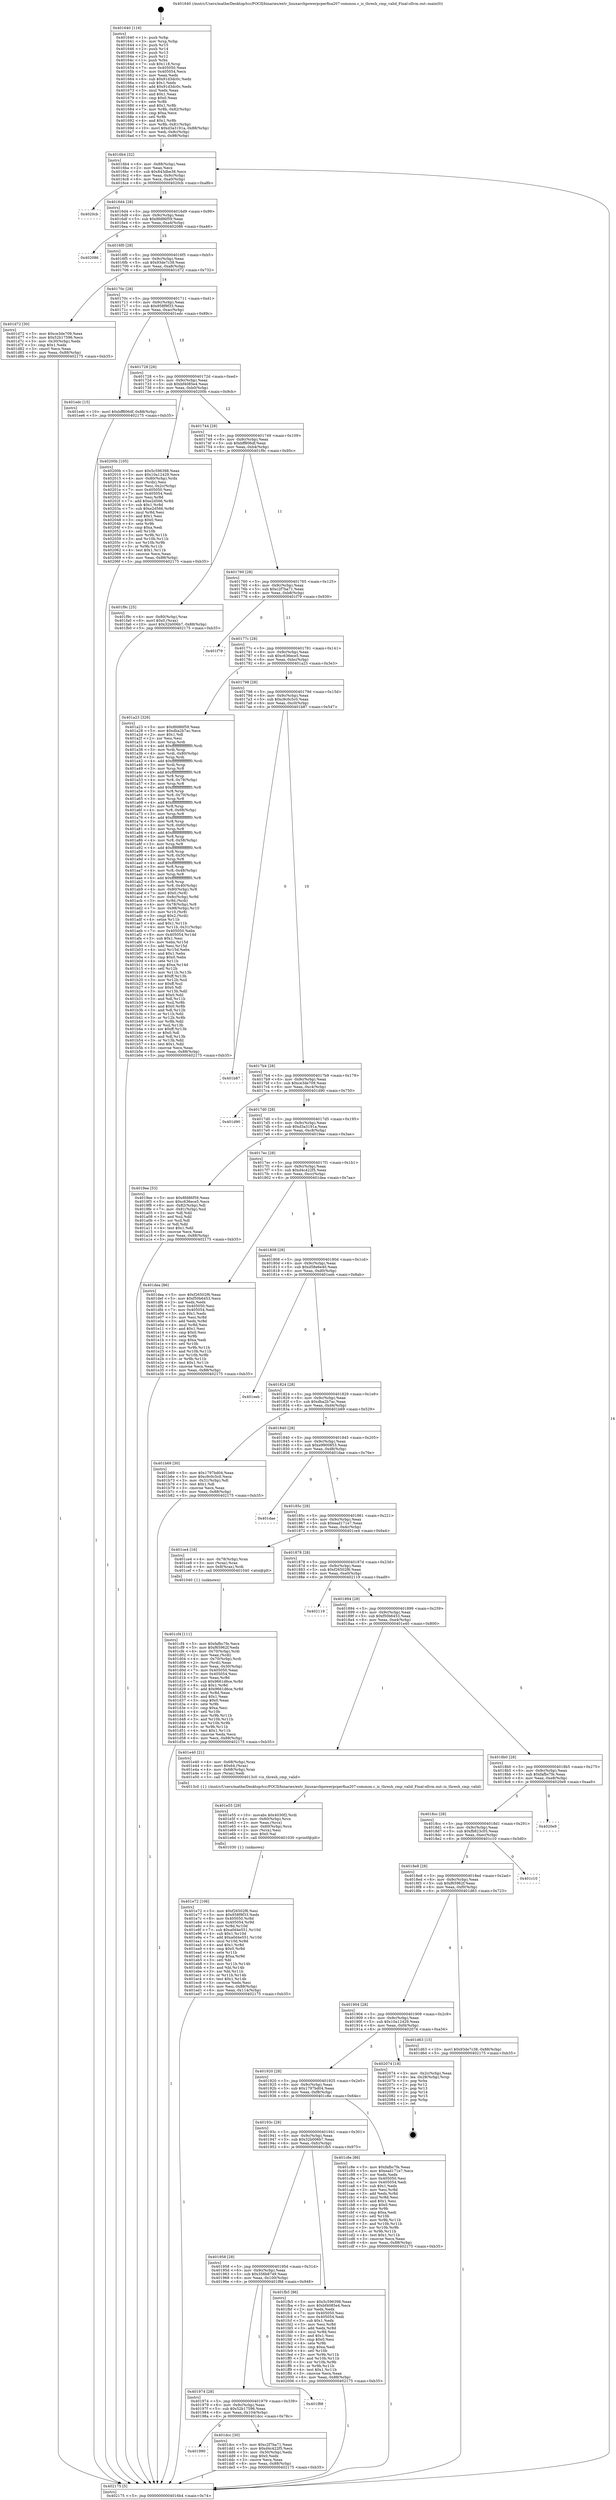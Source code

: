 digraph "0x401640" {
  label = "0x401640 (/mnt/c/Users/mathe/Desktop/tcc/POCII/binaries/extr_linuxarchpowerpcperfisa207-common.c_is_thresh_cmp_valid_Final-ollvm.out::main(0))"
  labelloc = "t"
  node[shape=record]

  Entry [label="",width=0.3,height=0.3,shape=circle,fillcolor=black,style=filled]
  "0x4016b4" [label="{
     0x4016b4 [32]\l
     | [instrs]\l
     &nbsp;&nbsp;0x4016b4 \<+6\>: mov -0x88(%rbp),%eax\l
     &nbsp;&nbsp;0x4016ba \<+2\>: mov %eax,%ecx\l
     &nbsp;&nbsp;0x4016bc \<+6\>: sub $0x843dbe38,%ecx\l
     &nbsp;&nbsp;0x4016c2 \<+6\>: mov %eax,-0x9c(%rbp)\l
     &nbsp;&nbsp;0x4016c8 \<+6\>: mov %ecx,-0xa0(%rbp)\l
     &nbsp;&nbsp;0x4016ce \<+6\>: je 00000000004020cb \<main+0xa8b\>\l
  }"]
  "0x4020cb" [label="{
     0x4020cb\l
  }", style=dashed]
  "0x4016d4" [label="{
     0x4016d4 [28]\l
     | [instrs]\l
     &nbsp;&nbsp;0x4016d4 \<+5\>: jmp 00000000004016d9 \<main+0x99\>\l
     &nbsp;&nbsp;0x4016d9 \<+6\>: mov -0x9c(%rbp),%eax\l
     &nbsp;&nbsp;0x4016df \<+5\>: sub $0x8fd86f59,%eax\l
     &nbsp;&nbsp;0x4016e4 \<+6\>: mov %eax,-0xa4(%rbp)\l
     &nbsp;&nbsp;0x4016ea \<+6\>: je 0000000000402086 \<main+0xa46\>\l
  }"]
  Exit [label="",width=0.3,height=0.3,shape=circle,fillcolor=black,style=filled,peripheries=2]
  "0x402086" [label="{
     0x402086\l
  }", style=dashed]
  "0x4016f0" [label="{
     0x4016f0 [28]\l
     | [instrs]\l
     &nbsp;&nbsp;0x4016f0 \<+5\>: jmp 00000000004016f5 \<main+0xb5\>\l
     &nbsp;&nbsp;0x4016f5 \<+6\>: mov -0x9c(%rbp),%eax\l
     &nbsp;&nbsp;0x4016fb \<+5\>: sub $0x93de7c38,%eax\l
     &nbsp;&nbsp;0x401700 \<+6\>: mov %eax,-0xa8(%rbp)\l
     &nbsp;&nbsp;0x401706 \<+6\>: je 0000000000401d72 \<main+0x732\>\l
  }"]
  "0x401e72" [label="{
     0x401e72 [106]\l
     | [instrs]\l
     &nbsp;&nbsp;0x401e72 \<+5\>: mov $0xf26502f6,%esi\l
     &nbsp;&nbsp;0x401e77 \<+5\>: mov $0x958f9f33,%edx\l
     &nbsp;&nbsp;0x401e7c \<+8\>: mov 0x405050,%r8d\l
     &nbsp;&nbsp;0x401e84 \<+8\>: mov 0x405054,%r9d\l
     &nbsp;&nbsp;0x401e8c \<+3\>: mov %r8d,%r10d\l
     &nbsp;&nbsp;0x401e8f \<+7\>: sub $0xa0d4e551,%r10d\l
     &nbsp;&nbsp;0x401e96 \<+4\>: sub $0x1,%r10d\l
     &nbsp;&nbsp;0x401e9a \<+7\>: add $0xa0d4e551,%r10d\l
     &nbsp;&nbsp;0x401ea1 \<+4\>: imul %r10d,%r8d\l
     &nbsp;&nbsp;0x401ea5 \<+4\>: and $0x1,%r8d\l
     &nbsp;&nbsp;0x401ea9 \<+4\>: cmp $0x0,%r8d\l
     &nbsp;&nbsp;0x401ead \<+4\>: sete %r11b\l
     &nbsp;&nbsp;0x401eb1 \<+4\>: cmp $0xa,%r9d\l
     &nbsp;&nbsp;0x401eb5 \<+3\>: setl %bl\l
     &nbsp;&nbsp;0x401eb8 \<+3\>: mov %r11b,%r14b\l
     &nbsp;&nbsp;0x401ebb \<+3\>: and %bl,%r14b\l
     &nbsp;&nbsp;0x401ebe \<+3\>: xor %bl,%r11b\l
     &nbsp;&nbsp;0x401ec1 \<+3\>: or %r11b,%r14b\l
     &nbsp;&nbsp;0x401ec4 \<+4\>: test $0x1,%r14b\l
     &nbsp;&nbsp;0x401ec8 \<+3\>: cmovne %edx,%esi\l
     &nbsp;&nbsp;0x401ecb \<+6\>: mov %esi,-0x88(%rbp)\l
     &nbsp;&nbsp;0x401ed1 \<+6\>: mov %eax,-0x114(%rbp)\l
     &nbsp;&nbsp;0x401ed7 \<+5\>: jmp 0000000000402175 \<main+0xb35\>\l
  }"]
  "0x401d72" [label="{
     0x401d72 [30]\l
     | [instrs]\l
     &nbsp;&nbsp;0x401d72 \<+5\>: mov $0xce3de709,%eax\l
     &nbsp;&nbsp;0x401d77 \<+5\>: mov $0x52b17596,%ecx\l
     &nbsp;&nbsp;0x401d7c \<+3\>: mov -0x30(%rbp),%edx\l
     &nbsp;&nbsp;0x401d7f \<+3\>: cmp $0x1,%edx\l
     &nbsp;&nbsp;0x401d82 \<+3\>: cmovl %ecx,%eax\l
     &nbsp;&nbsp;0x401d85 \<+6\>: mov %eax,-0x88(%rbp)\l
     &nbsp;&nbsp;0x401d8b \<+5\>: jmp 0000000000402175 \<main+0xb35\>\l
  }"]
  "0x40170c" [label="{
     0x40170c [28]\l
     | [instrs]\l
     &nbsp;&nbsp;0x40170c \<+5\>: jmp 0000000000401711 \<main+0xd1\>\l
     &nbsp;&nbsp;0x401711 \<+6\>: mov -0x9c(%rbp),%eax\l
     &nbsp;&nbsp;0x401717 \<+5\>: sub $0x958f9f33,%eax\l
     &nbsp;&nbsp;0x40171c \<+6\>: mov %eax,-0xac(%rbp)\l
     &nbsp;&nbsp;0x401722 \<+6\>: je 0000000000401edc \<main+0x89c\>\l
  }"]
  "0x401e55" [label="{
     0x401e55 [29]\l
     | [instrs]\l
     &nbsp;&nbsp;0x401e55 \<+10\>: movabs $0x4030f2,%rdi\l
     &nbsp;&nbsp;0x401e5f \<+4\>: mov -0x60(%rbp),%rcx\l
     &nbsp;&nbsp;0x401e63 \<+2\>: mov %eax,(%rcx)\l
     &nbsp;&nbsp;0x401e65 \<+4\>: mov -0x60(%rbp),%rcx\l
     &nbsp;&nbsp;0x401e69 \<+2\>: mov (%rcx),%esi\l
     &nbsp;&nbsp;0x401e6b \<+2\>: mov $0x0,%al\l
     &nbsp;&nbsp;0x401e6d \<+5\>: call 0000000000401030 \<printf@plt\>\l
     | [calls]\l
     &nbsp;&nbsp;0x401030 \{1\} (unknown)\l
  }"]
  "0x401edc" [label="{
     0x401edc [15]\l
     | [instrs]\l
     &nbsp;&nbsp;0x401edc \<+10\>: movl $0xbff806df,-0x88(%rbp)\l
     &nbsp;&nbsp;0x401ee6 \<+5\>: jmp 0000000000402175 \<main+0xb35\>\l
  }"]
  "0x401728" [label="{
     0x401728 [28]\l
     | [instrs]\l
     &nbsp;&nbsp;0x401728 \<+5\>: jmp 000000000040172d \<main+0xed\>\l
     &nbsp;&nbsp;0x40172d \<+6\>: mov -0x9c(%rbp),%eax\l
     &nbsp;&nbsp;0x401733 \<+5\>: sub $0xbf4085e4,%eax\l
     &nbsp;&nbsp;0x401738 \<+6\>: mov %eax,-0xb0(%rbp)\l
     &nbsp;&nbsp;0x40173e \<+6\>: je 000000000040200b \<main+0x9cb\>\l
  }"]
  "0x401990" [label="{
     0x401990\l
  }", style=dashed]
  "0x40200b" [label="{
     0x40200b [105]\l
     | [instrs]\l
     &nbsp;&nbsp;0x40200b \<+5\>: mov $0x5c596398,%eax\l
     &nbsp;&nbsp;0x402010 \<+5\>: mov $0x10a12429,%ecx\l
     &nbsp;&nbsp;0x402015 \<+4\>: mov -0x80(%rbp),%rdx\l
     &nbsp;&nbsp;0x402019 \<+2\>: mov (%rdx),%esi\l
     &nbsp;&nbsp;0x40201b \<+3\>: mov %esi,-0x2c(%rbp)\l
     &nbsp;&nbsp;0x40201e \<+7\>: mov 0x405050,%esi\l
     &nbsp;&nbsp;0x402025 \<+7\>: mov 0x405054,%edi\l
     &nbsp;&nbsp;0x40202c \<+3\>: mov %esi,%r8d\l
     &nbsp;&nbsp;0x40202f \<+7\>: add $0xe2d566,%r8d\l
     &nbsp;&nbsp;0x402036 \<+4\>: sub $0x1,%r8d\l
     &nbsp;&nbsp;0x40203a \<+7\>: sub $0xe2d566,%r8d\l
     &nbsp;&nbsp;0x402041 \<+4\>: imul %r8d,%esi\l
     &nbsp;&nbsp;0x402045 \<+3\>: and $0x1,%esi\l
     &nbsp;&nbsp;0x402048 \<+3\>: cmp $0x0,%esi\l
     &nbsp;&nbsp;0x40204b \<+4\>: sete %r9b\l
     &nbsp;&nbsp;0x40204f \<+3\>: cmp $0xa,%edi\l
     &nbsp;&nbsp;0x402052 \<+4\>: setl %r10b\l
     &nbsp;&nbsp;0x402056 \<+3\>: mov %r9b,%r11b\l
     &nbsp;&nbsp;0x402059 \<+3\>: and %r10b,%r11b\l
     &nbsp;&nbsp;0x40205c \<+3\>: xor %r10b,%r9b\l
     &nbsp;&nbsp;0x40205f \<+3\>: or %r9b,%r11b\l
     &nbsp;&nbsp;0x402062 \<+4\>: test $0x1,%r11b\l
     &nbsp;&nbsp;0x402066 \<+3\>: cmovne %ecx,%eax\l
     &nbsp;&nbsp;0x402069 \<+6\>: mov %eax,-0x88(%rbp)\l
     &nbsp;&nbsp;0x40206f \<+5\>: jmp 0000000000402175 \<main+0xb35\>\l
  }"]
  "0x401744" [label="{
     0x401744 [28]\l
     | [instrs]\l
     &nbsp;&nbsp;0x401744 \<+5\>: jmp 0000000000401749 \<main+0x109\>\l
     &nbsp;&nbsp;0x401749 \<+6\>: mov -0x9c(%rbp),%eax\l
     &nbsp;&nbsp;0x40174f \<+5\>: sub $0xbff806df,%eax\l
     &nbsp;&nbsp;0x401754 \<+6\>: mov %eax,-0xb4(%rbp)\l
     &nbsp;&nbsp;0x40175a \<+6\>: je 0000000000401f9c \<main+0x95c\>\l
  }"]
  "0x401dcc" [label="{
     0x401dcc [30]\l
     | [instrs]\l
     &nbsp;&nbsp;0x401dcc \<+5\>: mov $0xc2f7ba71,%eax\l
     &nbsp;&nbsp;0x401dd1 \<+5\>: mov $0xd4c422f5,%ecx\l
     &nbsp;&nbsp;0x401dd6 \<+3\>: mov -0x30(%rbp),%edx\l
     &nbsp;&nbsp;0x401dd9 \<+3\>: cmp $0x0,%edx\l
     &nbsp;&nbsp;0x401ddc \<+3\>: cmove %ecx,%eax\l
     &nbsp;&nbsp;0x401ddf \<+6\>: mov %eax,-0x88(%rbp)\l
     &nbsp;&nbsp;0x401de5 \<+5\>: jmp 0000000000402175 \<main+0xb35\>\l
  }"]
  "0x401f9c" [label="{
     0x401f9c [25]\l
     | [instrs]\l
     &nbsp;&nbsp;0x401f9c \<+4\>: mov -0x80(%rbp),%rax\l
     &nbsp;&nbsp;0x401fa0 \<+6\>: movl $0x0,(%rax)\l
     &nbsp;&nbsp;0x401fa6 \<+10\>: movl $0x32b006b7,-0x88(%rbp)\l
     &nbsp;&nbsp;0x401fb0 \<+5\>: jmp 0000000000402175 \<main+0xb35\>\l
  }"]
  "0x401760" [label="{
     0x401760 [28]\l
     | [instrs]\l
     &nbsp;&nbsp;0x401760 \<+5\>: jmp 0000000000401765 \<main+0x125\>\l
     &nbsp;&nbsp;0x401765 \<+6\>: mov -0x9c(%rbp),%eax\l
     &nbsp;&nbsp;0x40176b \<+5\>: sub $0xc2f7ba71,%eax\l
     &nbsp;&nbsp;0x401770 \<+6\>: mov %eax,-0xb8(%rbp)\l
     &nbsp;&nbsp;0x401776 \<+6\>: je 0000000000401f79 \<main+0x939\>\l
  }"]
  "0x401974" [label="{
     0x401974 [28]\l
     | [instrs]\l
     &nbsp;&nbsp;0x401974 \<+5\>: jmp 0000000000401979 \<main+0x339\>\l
     &nbsp;&nbsp;0x401979 \<+6\>: mov -0x9c(%rbp),%eax\l
     &nbsp;&nbsp;0x40197f \<+5\>: sub $0x52b17596,%eax\l
     &nbsp;&nbsp;0x401984 \<+6\>: mov %eax,-0x104(%rbp)\l
     &nbsp;&nbsp;0x40198a \<+6\>: je 0000000000401dcc \<main+0x78c\>\l
  }"]
  "0x401f79" [label="{
     0x401f79\l
  }", style=dashed]
  "0x40177c" [label="{
     0x40177c [28]\l
     | [instrs]\l
     &nbsp;&nbsp;0x40177c \<+5\>: jmp 0000000000401781 \<main+0x141\>\l
     &nbsp;&nbsp;0x401781 \<+6\>: mov -0x9c(%rbp),%eax\l
     &nbsp;&nbsp;0x401787 \<+5\>: sub $0xc636ece5,%eax\l
     &nbsp;&nbsp;0x40178c \<+6\>: mov %eax,-0xbc(%rbp)\l
     &nbsp;&nbsp;0x401792 \<+6\>: je 0000000000401a23 \<main+0x3e3\>\l
  }"]
  "0x401f88" [label="{
     0x401f88\l
  }", style=dashed]
  "0x401a23" [label="{
     0x401a23 [326]\l
     | [instrs]\l
     &nbsp;&nbsp;0x401a23 \<+5\>: mov $0x8fd86f59,%eax\l
     &nbsp;&nbsp;0x401a28 \<+5\>: mov $0xdba2b7ac,%ecx\l
     &nbsp;&nbsp;0x401a2d \<+2\>: mov $0x1,%dl\l
     &nbsp;&nbsp;0x401a2f \<+2\>: xor %esi,%esi\l
     &nbsp;&nbsp;0x401a31 \<+3\>: mov %rsp,%rdi\l
     &nbsp;&nbsp;0x401a34 \<+4\>: add $0xfffffffffffffff0,%rdi\l
     &nbsp;&nbsp;0x401a38 \<+3\>: mov %rdi,%rsp\l
     &nbsp;&nbsp;0x401a3b \<+4\>: mov %rdi,-0x80(%rbp)\l
     &nbsp;&nbsp;0x401a3f \<+3\>: mov %rsp,%rdi\l
     &nbsp;&nbsp;0x401a42 \<+4\>: add $0xfffffffffffffff0,%rdi\l
     &nbsp;&nbsp;0x401a46 \<+3\>: mov %rdi,%rsp\l
     &nbsp;&nbsp;0x401a49 \<+3\>: mov %rsp,%r8\l
     &nbsp;&nbsp;0x401a4c \<+4\>: add $0xfffffffffffffff0,%r8\l
     &nbsp;&nbsp;0x401a50 \<+3\>: mov %r8,%rsp\l
     &nbsp;&nbsp;0x401a53 \<+4\>: mov %r8,-0x78(%rbp)\l
     &nbsp;&nbsp;0x401a57 \<+3\>: mov %rsp,%r8\l
     &nbsp;&nbsp;0x401a5a \<+4\>: add $0xfffffffffffffff0,%r8\l
     &nbsp;&nbsp;0x401a5e \<+3\>: mov %r8,%rsp\l
     &nbsp;&nbsp;0x401a61 \<+4\>: mov %r8,-0x70(%rbp)\l
     &nbsp;&nbsp;0x401a65 \<+3\>: mov %rsp,%r8\l
     &nbsp;&nbsp;0x401a68 \<+4\>: add $0xfffffffffffffff0,%r8\l
     &nbsp;&nbsp;0x401a6c \<+3\>: mov %r8,%rsp\l
     &nbsp;&nbsp;0x401a6f \<+4\>: mov %r8,-0x68(%rbp)\l
     &nbsp;&nbsp;0x401a73 \<+3\>: mov %rsp,%r8\l
     &nbsp;&nbsp;0x401a76 \<+4\>: add $0xfffffffffffffff0,%r8\l
     &nbsp;&nbsp;0x401a7a \<+3\>: mov %r8,%rsp\l
     &nbsp;&nbsp;0x401a7d \<+4\>: mov %r8,-0x60(%rbp)\l
     &nbsp;&nbsp;0x401a81 \<+3\>: mov %rsp,%r8\l
     &nbsp;&nbsp;0x401a84 \<+4\>: add $0xfffffffffffffff0,%r8\l
     &nbsp;&nbsp;0x401a88 \<+3\>: mov %r8,%rsp\l
     &nbsp;&nbsp;0x401a8b \<+4\>: mov %r8,-0x58(%rbp)\l
     &nbsp;&nbsp;0x401a8f \<+3\>: mov %rsp,%r8\l
     &nbsp;&nbsp;0x401a92 \<+4\>: add $0xfffffffffffffff0,%r8\l
     &nbsp;&nbsp;0x401a96 \<+3\>: mov %r8,%rsp\l
     &nbsp;&nbsp;0x401a99 \<+4\>: mov %r8,-0x50(%rbp)\l
     &nbsp;&nbsp;0x401a9d \<+3\>: mov %rsp,%r8\l
     &nbsp;&nbsp;0x401aa0 \<+4\>: add $0xfffffffffffffff0,%r8\l
     &nbsp;&nbsp;0x401aa4 \<+3\>: mov %r8,%rsp\l
     &nbsp;&nbsp;0x401aa7 \<+4\>: mov %r8,-0x48(%rbp)\l
     &nbsp;&nbsp;0x401aab \<+3\>: mov %rsp,%r8\l
     &nbsp;&nbsp;0x401aae \<+4\>: add $0xfffffffffffffff0,%r8\l
     &nbsp;&nbsp;0x401ab2 \<+3\>: mov %r8,%rsp\l
     &nbsp;&nbsp;0x401ab5 \<+4\>: mov %r8,-0x40(%rbp)\l
     &nbsp;&nbsp;0x401ab9 \<+4\>: mov -0x80(%rbp),%r8\l
     &nbsp;&nbsp;0x401abd \<+7\>: movl $0x0,(%r8)\l
     &nbsp;&nbsp;0x401ac4 \<+7\>: mov -0x8c(%rbp),%r9d\l
     &nbsp;&nbsp;0x401acb \<+3\>: mov %r9d,(%rdi)\l
     &nbsp;&nbsp;0x401ace \<+4\>: mov -0x78(%rbp),%r8\l
     &nbsp;&nbsp;0x401ad2 \<+7\>: mov -0x98(%rbp),%r10\l
     &nbsp;&nbsp;0x401ad9 \<+3\>: mov %r10,(%r8)\l
     &nbsp;&nbsp;0x401adc \<+3\>: cmpl $0x2,(%rdi)\l
     &nbsp;&nbsp;0x401adf \<+4\>: setne %r11b\l
     &nbsp;&nbsp;0x401ae3 \<+4\>: and $0x1,%r11b\l
     &nbsp;&nbsp;0x401ae7 \<+4\>: mov %r11b,-0x31(%rbp)\l
     &nbsp;&nbsp;0x401aeb \<+7\>: mov 0x405050,%ebx\l
     &nbsp;&nbsp;0x401af2 \<+8\>: mov 0x405054,%r14d\l
     &nbsp;&nbsp;0x401afa \<+3\>: sub $0x1,%esi\l
     &nbsp;&nbsp;0x401afd \<+3\>: mov %ebx,%r15d\l
     &nbsp;&nbsp;0x401b00 \<+3\>: add %esi,%r15d\l
     &nbsp;&nbsp;0x401b03 \<+4\>: imul %r15d,%ebx\l
     &nbsp;&nbsp;0x401b07 \<+3\>: and $0x1,%ebx\l
     &nbsp;&nbsp;0x401b0a \<+3\>: cmp $0x0,%ebx\l
     &nbsp;&nbsp;0x401b0d \<+4\>: sete %r11b\l
     &nbsp;&nbsp;0x401b11 \<+4\>: cmp $0xa,%r14d\l
     &nbsp;&nbsp;0x401b15 \<+4\>: setl %r12b\l
     &nbsp;&nbsp;0x401b19 \<+3\>: mov %r11b,%r13b\l
     &nbsp;&nbsp;0x401b1c \<+4\>: xor $0xff,%r13b\l
     &nbsp;&nbsp;0x401b20 \<+3\>: mov %r12b,%sil\l
     &nbsp;&nbsp;0x401b23 \<+4\>: xor $0xff,%sil\l
     &nbsp;&nbsp;0x401b27 \<+3\>: xor $0x0,%dl\l
     &nbsp;&nbsp;0x401b2a \<+3\>: mov %r13b,%dil\l
     &nbsp;&nbsp;0x401b2d \<+4\>: and $0x0,%dil\l
     &nbsp;&nbsp;0x401b31 \<+3\>: and %dl,%r11b\l
     &nbsp;&nbsp;0x401b34 \<+3\>: mov %sil,%r8b\l
     &nbsp;&nbsp;0x401b37 \<+4\>: and $0x0,%r8b\l
     &nbsp;&nbsp;0x401b3b \<+3\>: and %dl,%r12b\l
     &nbsp;&nbsp;0x401b3e \<+3\>: or %r11b,%dil\l
     &nbsp;&nbsp;0x401b41 \<+3\>: or %r12b,%r8b\l
     &nbsp;&nbsp;0x401b44 \<+3\>: xor %r8b,%dil\l
     &nbsp;&nbsp;0x401b47 \<+3\>: or %sil,%r13b\l
     &nbsp;&nbsp;0x401b4a \<+4\>: xor $0xff,%r13b\l
     &nbsp;&nbsp;0x401b4e \<+3\>: or $0x0,%dl\l
     &nbsp;&nbsp;0x401b51 \<+3\>: and %dl,%r13b\l
     &nbsp;&nbsp;0x401b54 \<+3\>: or %r13b,%dil\l
     &nbsp;&nbsp;0x401b57 \<+4\>: test $0x1,%dil\l
     &nbsp;&nbsp;0x401b5b \<+3\>: cmovne %ecx,%eax\l
     &nbsp;&nbsp;0x401b5e \<+6\>: mov %eax,-0x88(%rbp)\l
     &nbsp;&nbsp;0x401b64 \<+5\>: jmp 0000000000402175 \<main+0xb35\>\l
  }"]
  "0x401798" [label="{
     0x401798 [28]\l
     | [instrs]\l
     &nbsp;&nbsp;0x401798 \<+5\>: jmp 000000000040179d \<main+0x15d\>\l
     &nbsp;&nbsp;0x40179d \<+6\>: mov -0x9c(%rbp),%eax\l
     &nbsp;&nbsp;0x4017a3 \<+5\>: sub $0xc9c0c5c0,%eax\l
     &nbsp;&nbsp;0x4017a8 \<+6\>: mov %eax,-0xc0(%rbp)\l
     &nbsp;&nbsp;0x4017ae \<+6\>: je 0000000000401b87 \<main+0x547\>\l
  }"]
  "0x401958" [label="{
     0x401958 [28]\l
     | [instrs]\l
     &nbsp;&nbsp;0x401958 \<+5\>: jmp 000000000040195d \<main+0x31d\>\l
     &nbsp;&nbsp;0x40195d \<+6\>: mov -0x9c(%rbp),%eax\l
     &nbsp;&nbsp;0x401963 \<+5\>: sub $0x356b8749,%eax\l
     &nbsp;&nbsp;0x401968 \<+6\>: mov %eax,-0x100(%rbp)\l
     &nbsp;&nbsp;0x40196e \<+6\>: je 0000000000401f88 \<main+0x948\>\l
  }"]
  "0x401b87" [label="{
     0x401b87\l
  }", style=dashed]
  "0x4017b4" [label="{
     0x4017b4 [28]\l
     | [instrs]\l
     &nbsp;&nbsp;0x4017b4 \<+5\>: jmp 00000000004017b9 \<main+0x179\>\l
     &nbsp;&nbsp;0x4017b9 \<+6\>: mov -0x9c(%rbp),%eax\l
     &nbsp;&nbsp;0x4017bf \<+5\>: sub $0xce3de709,%eax\l
     &nbsp;&nbsp;0x4017c4 \<+6\>: mov %eax,-0xc4(%rbp)\l
     &nbsp;&nbsp;0x4017ca \<+6\>: je 0000000000401d90 \<main+0x750\>\l
  }"]
  "0x401fb5" [label="{
     0x401fb5 [86]\l
     | [instrs]\l
     &nbsp;&nbsp;0x401fb5 \<+5\>: mov $0x5c596398,%eax\l
     &nbsp;&nbsp;0x401fba \<+5\>: mov $0xbf4085e4,%ecx\l
     &nbsp;&nbsp;0x401fbf \<+2\>: xor %edx,%edx\l
     &nbsp;&nbsp;0x401fc1 \<+7\>: mov 0x405050,%esi\l
     &nbsp;&nbsp;0x401fc8 \<+7\>: mov 0x405054,%edi\l
     &nbsp;&nbsp;0x401fcf \<+3\>: sub $0x1,%edx\l
     &nbsp;&nbsp;0x401fd2 \<+3\>: mov %esi,%r8d\l
     &nbsp;&nbsp;0x401fd5 \<+3\>: add %edx,%r8d\l
     &nbsp;&nbsp;0x401fd8 \<+4\>: imul %r8d,%esi\l
     &nbsp;&nbsp;0x401fdc \<+3\>: and $0x1,%esi\l
     &nbsp;&nbsp;0x401fdf \<+3\>: cmp $0x0,%esi\l
     &nbsp;&nbsp;0x401fe2 \<+4\>: sete %r9b\l
     &nbsp;&nbsp;0x401fe6 \<+3\>: cmp $0xa,%edi\l
     &nbsp;&nbsp;0x401fe9 \<+4\>: setl %r10b\l
     &nbsp;&nbsp;0x401fed \<+3\>: mov %r9b,%r11b\l
     &nbsp;&nbsp;0x401ff0 \<+3\>: and %r10b,%r11b\l
     &nbsp;&nbsp;0x401ff3 \<+3\>: xor %r10b,%r9b\l
     &nbsp;&nbsp;0x401ff6 \<+3\>: or %r9b,%r11b\l
     &nbsp;&nbsp;0x401ff9 \<+4\>: test $0x1,%r11b\l
     &nbsp;&nbsp;0x401ffd \<+3\>: cmovne %ecx,%eax\l
     &nbsp;&nbsp;0x402000 \<+6\>: mov %eax,-0x88(%rbp)\l
     &nbsp;&nbsp;0x402006 \<+5\>: jmp 0000000000402175 \<main+0xb35\>\l
  }"]
  "0x401d90" [label="{
     0x401d90\l
  }", style=dashed]
  "0x4017d0" [label="{
     0x4017d0 [28]\l
     | [instrs]\l
     &nbsp;&nbsp;0x4017d0 \<+5\>: jmp 00000000004017d5 \<main+0x195\>\l
     &nbsp;&nbsp;0x4017d5 \<+6\>: mov -0x9c(%rbp),%eax\l
     &nbsp;&nbsp;0x4017db \<+5\>: sub $0xd3a3191a,%eax\l
     &nbsp;&nbsp;0x4017e0 \<+6\>: mov %eax,-0xc8(%rbp)\l
     &nbsp;&nbsp;0x4017e6 \<+6\>: je 00000000004019ee \<main+0x3ae\>\l
  }"]
  "0x401cf4" [label="{
     0x401cf4 [111]\l
     | [instrs]\l
     &nbsp;&nbsp;0x401cf4 \<+5\>: mov $0xfafbc7fe,%ecx\l
     &nbsp;&nbsp;0x401cf9 \<+5\>: mov $0xf65962f,%edx\l
     &nbsp;&nbsp;0x401cfe \<+4\>: mov -0x70(%rbp),%rdi\l
     &nbsp;&nbsp;0x401d02 \<+2\>: mov %eax,(%rdi)\l
     &nbsp;&nbsp;0x401d04 \<+4\>: mov -0x70(%rbp),%rdi\l
     &nbsp;&nbsp;0x401d08 \<+2\>: mov (%rdi),%eax\l
     &nbsp;&nbsp;0x401d0a \<+3\>: mov %eax,-0x30(%rbp)\l
     &nbsp;&nbsp;0x401d0d \<+7\>: mov 0x405050,%eax\l
     &nbsp;&nbsp;0x401d14 \<+7\>: mov 0x405054,%esi\l
     &nbsp;&nbsp;0x401d1b \<+3\>: mov %eax,%r8d\l
     &nbsp;&nbsp;0x401d1e \<+7\>: sub $0x9661d6ce,%r8d\l
     &nbsp;&nbsp;0x401d25 \<+4\>: sub $0x1,%r8d\l
     &nbsp;&nbsp;0x401d29 \<+7\>: add $0x9661d6ce,%r8d\l
     &nbsp;&nbsp;0x401d30 \<+4\>: imul %r8d,%eax\l
     &nbsp;&nbsp;0x401d34 \<+3\>: and $0x1,%eax\l
     &nbsp;&nbsp;0x401d37 \<+3\>: cmp $0x0,%eax\l
     &nbsp;&nbsp;0x401d3a \<+4\>: sete %r9b\l
     &nbsp;&nbsp;0x401d3e \<+3\>: cmp $0xa,%esi\l
     &nbsp;&nbsp;0x401d41 \<+4\>: setl %r10b\l
     &nbsp;&nbsp;0x401d45 \<+3\>: mov %r9b,%r11b\l
     &nbsp;&nbsp;0x401d48 \<+3\>: and %r10b,%r11b\l
     &nbsp;&nbsp;0x401d4b \<+3\>: xor %r10b,%r9b\l
     &nbsp;&nbsp;0x401d4e \<+3\>: or %r9b,%r11b\l
     &nbsp;&nbsp;0x401d51 \<+4\>: test $0x1,%r11b\l
     &nbsp;&nbsp;0x401d55 \<+3\>: cmovne %edx,%ecx\l
     &nbsp;&nbsp;0x401d58 \<+6\>: mov %ecx,-0x88(%rbp)\l
     &nbsp;&nbsp;0x401d5e \<+5\>: jmp 0000000000402175 \<main+0xb35\>\l
  }"]
  "0x4019ee" [label="{
     0x4019ee [53]\l
     | [instrs]\l
     &nbsp;&nbsp;0x4019ee \<+5\>: mov $0x8fd86f59,%eax\l
     &nbsp;&nbsp;0x4019f3 \<+5\>: mov $0xc636ece5,%ecx\l
     &nbsp;&nbsp;0x4019f8 \<+6\>: mov -0x82(%rbp),%dl\l
     &nbsp;&nbsp;0x4019fe \<+7\>: mov -0x81(%rbp),%sil\l
     &nbsp;&nbsp;0x401a05 \<+3\>: mov %dl,%dil\l
     &nbsp;&nbsp;0x401a08 \<+3\>: and %sil,%dil\l
     &nbsp;&nbsp;0x401a0b \<+3\>: xor %sil,%dl\l
     &nbsp;&nbsp;0x401a0e \<+3\>: or %dl,%dil\l
     &nbsp;&nbsp;0x401a11 \<+4\>: test $0x1,%dil\l
     &nbsp;&nbsp;0x401a15 \<+3\>: cmovne %ecx,%eax\l
     &nbsp;&nbsp;0x401a18 \<+6\>: mov %eax,-0x88(%rbp)\l
     &nbsp;&nbsp;0x401a1e \<+5\>: jmp 0000000000402175 \<main+0xb35\>\l
  }"]
  "0x4017ec" [label="{
     0x4017ec [28]\l
     | [instrs]\l
     &nbsp;&nbsp;0x4017ec \<+5\>: jmp 00000000004017f1 \<main+0x1b1\>\l
     &nbsp;&nbsp;0x4017f1 \<+6\>: mov -0x9c(%rbp),%eax\l
     &nbsp;&nbsp;0x4017f7 \<+5\>: sub $0xd4c422f5,%eax\l
     &nbsp;&nbsp;0x4017fc \<+6\>: mov %eax,-0xcc(%rbp)\l
     &nbsp;&nbsp;0x401802 \<+6\>: je 0000000000401dea \<main+0x7aa\>\l
  }"]
  "0x402175" [label="{
     0x402175 [5]\l
     | [instrs]\l
     &nbsp;&nbsp;0x402175 \<+5\>: jmp 00000000004016b4 \<main+0x74\>\l
  }"]
  "0x401640" [label="{
     0x401640 [116]\l
     | [instrs]\l
     &nbsp;&nbsp;0x401640 \<+1\>: push %rbp\l
     &nbsp;&nbsp;0x401641 \<+3\>: mov %rsp,%rbp\l
     &nbsp;&nbsp;0x401644 \<+2\>: push %r15\l
     &nbsp;&nbsp;0x401646 \<+2\>: push %r14\l
     &nbsp;&nbsp;0x401648 \<+2\>: push %r13\l
     &nbsp;&nbsp;0x40164a \<+2\>: push %r12\l
     &nbsp;&nbsp;0x40164c \<+1\>: push %rbx\l
     &nbsp;&nbsp;0x40164d \<+7\>: sub $0x118,%rsp\l
     &nbsp;&nbsp;0x401654 \<+7\>: mov 0x405050,%eax\l
     &nbsp;&nbsp;0x40165b \<+7\>: mov 0x405054,%ecx\l
     &nbsp;&nbsp;0x401662 \<+2\>: mov %eax,%edx\l
     &nbsp;&nbsp;0x401664 \<+6\>: sub $0x91d3dc0c,%edx\l
     &nbsp;&nbsp;0x40166a \<+3\>: sub $0x1,%edx\l
     &nbsp;&nbsp;0x40166d \<+6\>: add $0x91d3dc0c,%edx\l
     &nbsp;&nbsp;0x401673 \<+3\>: imul %edx,%eax\l
     &nbsp;&nbsp;0x401676 \<+3\>: and $0x1,%eax\l
     &nbsp;&nbsp;0x401679 \<+3\>: cmp $0x0,%eax\l
     &nbsp;&nbsp;0x40167c \<+4\>: sete %r8b\l
     &nbsp;&nbsp;0x401680 \<+4\>: and $0x1,%r8b\l
     &nbsp;&nbsp;0x401684 \<+7\>: mov %r8b,-0x82(%rbp)\l
     &nbsp;&nbsp;0x40168b \<+3\>: cmp $0xa,%ecx\l
     &nbsp;&nbsp;0x40168e \<+4\>: setl %r8b\l
     &nbsp;&nbsp;0x401692 \<+4\>: and $0x1,%r8b\l
     &nbsp;&nbsp;0x401696 \<+7\>: mov %r8b,-0x81(%rbp)\l
     &nbsp;&nbsp;0x40169d \<+10\>: movl $0xd3a3191a,-0x88(%rbp)\l
     &nbsp;&nbsp;0x4016a7 \<+6\>: mov %edi,-0x8c(%rbp)\l
     &nbsp;&nbsp;0x4016ad \<+7\>: mov %rsi,-0x98(%rbp)\l
  }"]
  "0x40193c" [label="{
     0x40193c [28]\l
     | [instrs]\l
     &nbsp;&nbsp;0x40193c \<+5\>: jmp 0000000000401941 \<main+0x301\>\l
     &nbsp;&nbsp;0x401941 \<+6\>: mov -0x9c(%rbp),%eax\l
     &nbsp;&nbsp;0x401947 \<+5\>: sub $0x32b006b7,%eax\l
     &nbsp;&nbsp;0x40194c \<+6\>: mov %eax,-0xfc(%rbp)\l
     &nbsp;&nbsp;0x401952 \<+6\>: je 0000000000401fb5 \<main+0x975\>\l
  }"]
  "0x401c8e" [label="{
     0x401c8e [86]\l
     | [instrs]\l
     &nbsp;&nbsp;0x401c8e \<+5\>: mov $0xfafbc7fe,%eax\l
     &nbsp;&nbsp;0x401c93 \<+5\>: mov $0xead171e7,%ecx\l
     &nbsp;&nbsp;0x401c98 \<+2\>: xor %edx,%edx\l
     &nbsp;&nbsp;0x401c9a \<+7\>: mov 0x405050,%esi\l
     &nbsp;&nbsp;0x401ca1 \<+7\>: mov 0x405054,%edi\l
     &nbsp;&nbsp;0x401ca8 \<+3\>: sub $0x1,%edx\l
     &nbsp;&nbsp;0x401cab \<+3\>: mov %esi,%r8d\l
     &nbsp;&nbsp;0x401cae \<+3\>: add %edx,%r8d\l
     &nbsp;&nbsp;0x401cb1 \<+4\>: imul %r8d,%esi\l
     &nbsp;&nbsp;0x401cb5 \<+3\>: and $0x1,%esi\l
     &nbsp;&nbsp;0x401cb8 \<+3\>: cmp $0x0,%esi\l
     &nbsp;&nbsp;0x401cbb \<+4\>: sete %r9b\l
     &nbsp;&nbsp;0x401cbf \<+3\>: cmp $0xa,%edi\l
     &nbsp;&nbsp;0x401cc2 \<+4\>: setl %r10b\l
     &nbsp;&nbsp;0x401cc6 \<+3\>: mov %r9b,%r11b\l
     &nbsp;&nbsp;0x401cc9 \<+3\>: and %r10b,%r11b\l
     &nbsp;&nbsp;0x401ccc \<+3\>: xor %r10b,%r9b\l
     &nbsp;&nbsp;0x401ccf \<+3\>: or %r9b,%r11b\l
     &nbsp;&nbsp;0x401cd2 \<+4\>: test $0x1,%r11b\l
     &nbsp;&nbsp;0x401cd6 \<+3\>: cmovne %ecx,%eax\l
     &nbsp;&nbsp;0x401cd9 \<+6\>: mov %eax,-0x88(%rbp)\l
     &nbsp;&nbsp;0x401cdf \<+5\>: jmp 0000000000402175 \<main+0xb35\>\l
  }"]
  "0x401dea" [label="{
     0x401dea [86]\l
     | [instrs]\l
     &nbsp;&nbsp;0x401dea \<+5\>: mov $0xf26502f6,%eax\l
     &nbsp;&nbsp;0x401def \<+5\>: mov $0xf50b6453,%ecx\l
     &nbsp;&nbsp;0x401df4 \<+2\>: xor %edx,%edx\l
     &nbsp;&nbsp;0x401df6 \<+7\>: mov 0x405050,%esi\l
     &nbsp;&nbsp;0x401dfd \<+7\>: mov 0x405054,%edi\l
     &nbsp;&nbsp;0x401e04 \<+3\>: sub $0x1,%edx\l
     &nbsp;&nbsp;0x401e07 \<+3\>: mov %esi,%r8d\l
     &nbsp;&nbsp;0x401e0a \<+3\>: add %edx,%r8d\l
     &nbsp;&nbsp;0x401e0d \<+4\>: imul %r8d,%esi\l
     &nbsp;&nbsp;0x401e11 \<+3\>: and $0x1,%esi\l
     &nbsp;&nbsp;0x401e14 \<+3\>: cmp $0x0,%esi\l
     &nbsp;&nbsp;0x401e17 \<+4\>: sete %r9b\l
     &nbsp;&nbsp;0x401e1b \<+3\>: cmp $0xa,%edi\l
     &nbsp;&nbsp;0x401e1e \<+4\>: setl %r10b\l
     &nbsp;&nbsp;0x401e22 \<+3\>: mov %r9b,%r11b\l
     &nbsp;&nbsp;0x401e25 \<+3\>: and %r10b,%r11b\l
     &nbsp;&nbsp;0x401e28 \<+3\>: xor %r10b,%r9b\l
     &nbsp;&nbsp;0x401e2b \<+3\>: or %r9b,%r11b\l
     &nbsp;&nbsp;0x401e2e \<+4\>: test $0x1,%r11b\l
     &nbsp;&nbsp;0x401e32 \<+3\>: cmovne %ecx,%eax\l
     &nbsp;&nbsp;0x401e35 \<+6\>: mov %eax,-0x88(%rbp)\l
     &nbsp;&nbsp;0x401e3b \<+5\>: jmp 0000000000402175 \<main+0xb35\>\l
  }"]
  "0x401808" [label="{
     0x401808 [28]\l
     | [instrs]\l
     &nbsp;&nbsp;0x401808 \<+5\>: jmp 000000000040180d \<main+0x1cd\>\l
     &nbsp;&nbsp;0x40180d \<+6\>: mov -0x9c(%rbp),%eax\l
     &nbsp;&nbsp;0x401813 \<+5\>: sub $0xd58e6e40,%eax\l
     &nbsp;&nbsp;0x401818 \<+6\>: mov %eax,-0xd0(%rbp)\l
     &nbsp;&nbsp;0x40181e \<+6\>: je 0000000000401eeb \<main+0x8ab\>\l
  }"]
  "0x401920" [label="{
     0x401920 [28]\l
     | [instrs]\l
     &nbsp;&nbsp;0x401920 \<+5\>: jmp 0000000000401925 \<main+0x2e5\>\l
     &nbsp;&nbsp;0x401925 \<+6\>: mov -0x9c(%rbp),%eax\l
     &nbsp;&nbsp;0x40192b \<+5\>: sub $0x1797bd04,%eax\l
     &nbsp;&nbsp;0x401930 \<+6\>: mov %eax,-0xf8(%rbp)\l
     &nbsp;&nbsp;0x401936 \<+6\>: je 0000000000401c8e \<main+0x64e\>\l
  }"]
  "0x401eeb" [label="{
     0x401eeb\l
  }", style=dashed]
  "0x401824" [label="{
     0x401824 [28]\l
     | [instrs]\l
     &nbsp;&nbsp;0x401824 \<+5\>: jmp 0000000000401829 \<main+0x1e9\>\l
     &nbsp;&nbsp;0x401829 \<+6\>: mov -0x9c(%rbp),%eax\l
     &nbsp;&nbsp;0x40182f \<+5\>: sub $0xdba2b7ac,%eax\l
     &nbsp;&nbsp;0x401834 \<+6\>: mov %eax,-0xd4(%rbp)\l
     &nbsp;&nbsp;0x40183a \<+6\>: je 0000000000401b69 \<main+0x529\>\l
  }"]
  "0x402074" [label="{
     0x402074 [18]\l
     | [instrs]\l
     &nbsp;&nbsp;0x402074 \<+3\>: mov -0x2c(%rbp),%eax\l
     &nbsp;&nbsp;0x402077 \<+4\>: lea -0x28(%rbp),%rsp\l
     &nbsp;&nbsp;0x40207b \<+1\>: pop %rbx\l
     &nbsp;&nbsp;0x40207c \<+2\>: pop %r12\l
     &nbsp;&nbsp;0x40207e \<+2\>: pop %r13\l
     &nbsp;&nbsp;0x402080 \<+2\>: pop %r14\l
     &nbsp;&nbsp;0x402082 \<+2\>: pop %r15\l
     &nbsp;&nbsp;0x402084 \<+1\>: pop %rbp\l
     &nbsp;&nbsp;0x402085 \<+1\>: ret\l
  }"]
  "0x401b69" [label="{
     0x401b69 [30]\l
     | [instrs]\l
     &nbsp;&nbsp;0x401b69 \<+5\>: mov $0x1797bd04,%eax\l
     &nbsp;&nbsp;0x401b6e \<+5\>: mov $0xc9c0c5c0,%ecx\l
     &nbsp;&nbsp;0x401b73 \<+3\>: mov -0x31(%rbp),%dl\l
     &nbsp;&nbsp;0x401b76 \<+3\>: test $0x1,%dl\l
     &nbsp;&nbsp;0x401b79 \<+3\>: cmovne %ecx,%eax\l
     &nbsp;&nbsp;0x401b7c \<+6\>: mov %eax,-0x88(%rbp)\l
     &nbsp;&nbsp;0x401b82 \<+5\>: jmp 0000000000402175 \<main+0xb35\>\l
  }"]
  "0x401840" [label="{
     0x401840 [28]\l
     | [instrs]\l
     &nbsp;&nbsp;0x401840 \<+5\>: jmp 0000000000401845 \<main+0x205\>\l
     &nbsp;&nbsp;0x401845 \<+6\>: mov -0x9c(%rbp),%eax\l
     &nbsp;&nbsp;0x40184b \<+5\>: sub $0xe9900853,%eax\l
     &nbsp;&nbsp;0x401850 \<+6\>: mov %eax,-0xd8(%rbp)\l
     &nbsp;&nbsp;0x401856 \<+6\>: je 0000000000401dae \<main+0x76e\>\l
  }"]
  "0x401904" [label="{
     0x401904 [28]\l
     | [instrs]\l
     &nbsp;&nbsp;0x401904 \<+5\>: jmp 0000000000401909 \<main+0x2c9\>\l
     &nbsp;&nbsp;0x401909 \<+6\>: mov -0x9c(%rbp),%eax\l
     &nbsp;&nbsp;0x40190f \<+5\>: sub $0x10a12429,%eax\l
     &nbsp;&nbsp;0x401914 \<+6\>: mov %eax,-0xf4(%rbp)\l
     &nbsp;&nbsp;0x40191a \<+6\>: je 0000000000402074 \<main+0xa34\>\l
  }"]
  "0x401dae" [label="{
     0x401dae\l
  }", style=dashed]
  "0x40185c" [label="{
     0x40185c [28]\l
     | [instrs]\l
     &nbsp;&nbsp;0x40185c \<+5\>: jmp 0000000000401861 \<main+0x221\>\l
     &nbsp;&nbsp;0x401861 \<+6\>: mov -0x9c(%rbp),%eax\l
     &nbsp;&nbsp;0x401867 \<+5\>: sub $0xead171e7,%eax\l
     &nbsp;&nbsp;0x40186c \<+6\>: mov %eax,-0xdc(%rbp)\l
     &nbsp;&nbsp;0x401872 \<+6\>: je 0000000000401ce4 \<main+0x6a4\>\l
  }"]
  "0x401d63" [label="{
     0x401d63 [15]\l
     | [instrs]\l
     &nbsp;&nbsp;0x401d63 \<+10\>: movl $0x93de7c38,-0x88(%rbp)\l
     &nbsp;&nbsp;0x401d6d \<+5\>: jmp 0000000000402175 \<main+0xb35\>\l
  }"]
  "0x401ce4" [label="{
     0x401ce4 [16]\l
     | [instrs]\l
     &nbsp;&nbsp;0x401ce4 \<+4\>: mov -0x78(%rbp),%rax\l
     &nbsp;&nbsp;0x401ce8 \<+3\>: mov (%rax),%rax\l
     &nbsp;&nbsp;0x401ceb \<+4\>: mov 0x8(%rax),%rdi\l
     &nbsp;&nbsp;0x401cef \<+5\>: call 0000000000401040 \<atoi@plt\>\l
     | [calls]\l
     &nbsp;&nbsp;0x401040 \{1\} (unknown)\l
  }"]
  "0x401878" [label="{
     0x401878 [28]\l
     | [instrs]\l
     &nbsp;&nbsp;0x401878 \<+5\>: jmp 000000000040187d \<main+0x23d\>\l
     &nbsp;&nbsp;0x40187d \<+6\>: mov -0x9c(%rbp),%eax\l
     &nbsp;&nbsp;0x401883 \<+5\>: sub $0xf26502f6,%eax\l
     &nbsp;&nbsp;0x401888 \<+6\>: mov %eax,-0xe0(%rbp)\l
     &nbsp;&nbsp;0x40188e \<+6\>: je 0000000000402119 \<main+0xad9\>\l
  }"]
  "0x4018e8" [label="{
     0x4018e8 [28]\l
     | [instrs]\l
     &nbsp;&nbsp;0x4018e8 \<+5\>: jmp 00000000004018ed \<main+0x2ad\>\l
     &nbsp;&nbsp;0x4018ed \<+6\>: mov -0x9c(%rbp),%eax\l
     &nbsp;&nbsp;0x4018f3 \<+5\>: sub $0xf65962f,%eax\l
     &nbsp;&nbsp;0x4018f8 \<+6\>: mov %eax,-0xf0(%rbp)\l
     &nbsp;&nbsp;0x4018fe \<+6\>: je 0000000000401d63 \<main+0x723\>\l
  }"]
  "0x402119" [label="{
     0x402119\l
  }", style=dashed]
  "0x401894" [label="{
     0x401894 [28]\l
     | [instrs]\l
     &nbsp;&nbsp;0x401894 \<+5\>: jmp 0000000000401899 \<main+0x259\>\l
     &nbsp;&nbsp;0x401899 \<+6\>: mov -0x9c(%rbp),%eax\l
     &nbsp;&nbsp;0x40189f \<+5\>: sub $0xf50b6453,%eax\l
     &nbsp;&nbsp;0x4018a4 \<+6\>: mov %eax,-0xe4(%rbp)\l
     &nbsp;&nbsp;0x4018aa \<+6\>: je 0000000000401e40 \<main+0x800\>\l
  }"]
  "0x401c10" [label="{
     0x401c10\l
  }", style=dashed]
  "0x401e40" [label="{
     0x401e40 [21]\l
     | [instrs]\l
     &nbsp;&nbsp;0x401e40 \<+4\>: mov -0x68(%rbp),%rax\l
     &nbsp;&nbsp;0x401e44 \<+6\>: movl $0x64,(%rax)\l
     &nbsp;&nbsp;0x401e4a \<+4\>: mov -0x68(%rbp),%rax\l
     &nbsp;&nbsp;0x401e4e \<+2\>: mov (%rax),%edi\l
     &nbsp;&nbsp;0x401e50 \<+5\>: call 00000000004013c0 \<is_thresh_cmp_valid\>\l
     | [calls]\l
     &nbsp;&nbsp;0x4013c0 \{1\} (/mnt/c/Users/mathe/Desktop/tcc/POCII/binaries/extr_linuxarchpowerpcperfisa207-common.c_is_thresh_cmp_valid_Final-ollvm.out::is_thresh_cmp_valid)\l
  }"]
  "0x4018b0" [label="{
     0x4018b0 [28]\l
     | [instrs]\l
     &nbsp;&nbsp;0x4018b0 \<+5\>: jmp 00000000004018b5 \<main+0x275\>\l
     &nbsp;&nbsp;0x4018b5 \<+6\>: mov -0x9c(%rbp),%eax\l
     &nbsp;&nbsp;0x4018bb \<+5\>: sub $0xfafbc7fe,%eax\l
     &nbsp;&nbsp;0x4018c0 \<+6\>: mov %eax,-0xe8(%rbp)\l
     &nbsp;&nbsp;0x4018c6 \<+6\>: je 00000000004020e9 \<main+0xaa9\>\l
  }"]
  "0x4018cc" [label="{
     0x4018cc [28]\l
     | [instrs]\l
     &nbsp;&nbsp;0x4018cc \<+5\>: jmp 00000000004018d1 \<main+0x291\>\l
     &nbsp;&nbsp;0x4018d1 \<+6\>: mov -0x9c(%rbp),%eax\l
     &nbsp;&nbsp;0x4018d7 \<+5\>: sub $0xfb823c05,%eax\l
     &nbsp;&nbsp;0x4018dc \<+6\>: mov %eax,-0xec(%rbp)\l
     &nbsp;&nbsp;0x4018e2 \<+6\>: je 0000000000401c10 \<main+0x5d0\>\l
  }"]
  "0x4020e9" [label="{
     0x4020e9\l
  }", style=dashed]
  Entry -> "0x401640" [label=" 1"]
  "0x4016b4" -> "0x4020cb" [label=" 0"]
  "0x4016b4" -> "0x4016d4" [label=" 15"]
  "0x402074" -> Exit [label=" 1"]
  "0x4016d4" -> "0x402086" [label=" 0"]
  "0x4016d4" -> "0x4016f0" [label=" 15"]
  "0x40200b" -> "0x402175" [label=" 1"]
  "0x4016f0" -> "0x401d72" [label=" 1"]
  "0x4016f0" -> "0x40170c" [label=" 14"]
  "0x401fb5" -> "0x402175" [label=" 1"]
  "0x40170c" -> "0x401edc" [label=" 1"]
  "0x40170c" -> "0x401728" [label=" 13"]
  "0x401f9c" -> "0x402175" [label=" 1"]
  "0x401728" -> "0x40200b" [label=" 1"]
  "0x401728" -> "0x401744" [label=" 12"]
  "0x401edc" -> "0x402175" [label=" 1"]
  "0x401744" -> "0x401f9c" [label=" 1"]
  "0x401744" -> "0x401760" [label=" 11"]
  "0x401e72" -> "0x402175" [label=" 1"]
  "0x401760" -> "0x401f79" [label=" 0"]
  "0x401760" -> "0x40177c" [label=" 11"]
  "0x401e40" -> "0x401e55" [label=" 1"]
  "0x40177c" -> "0x401a23" [label=" 1"]
  "0x40177c" -> "0x401798" [label=" 10"]
  "0x401dea" -> "0x402175" [label=" 1"]
  "0x401798" -> "0x401b87" [label=" 0"]
  "0x401798" -> "0x4017b4" [label=" 10"]
  "0x401974" -> "0x401990" [label=" 0"]
  "0x4017b4" -> "0x401d90" [label=" 0"]
  "0x4017b4" -> "0x4017d0" [label=" 10"]
  "0x401974" -> "0x401dcc" [label=" 1"]
  "0x4017d0" -> "0x4019ee" [label=" 1"]
  "0x4017d0" -> "0x4017ec" [label=" 9"]
  "0x4019ee" -> "0x402175" [label=" 1"]
  "0x401640" -> "0x4016b4" [label=" 1"]
  "0x402175" -> "0x4016b4" [label=" 14"]
  "0x401958" -> "0x401974" [label=" 1"]
  "0x401a23" -> "0x402175" [label=" 1"]
  "0x401958" -> "0x401f88" [label=" 0"]
  "0x4017ec" -> "0x401dea" [label=" 1"]
  "0x4017ec" -> "0x401808" [label=" 8"]
  "0x401dcc" -> "0x402175" [label=" 1"]
  "0x401808" -> "0x401eeb" [label=" 0"]
  "0x401808" -> "0x401824" [label=" 8"]
  "0x40193c" -> "0x401fb5" [label=" 1"]
  "0x401824" -> "0x401b69" [label=" 1"]
  "0x401824" -> "0x401840" [label=" 7"]
  "0x401b69" -> "0x402175" [label=" 1"]
  "0x401e55" -> "0x401e72" [label=" 1"]
  "0x401840" -> "0x401dae" [label=" 0"]
  "0x401840" -> "0x40185c" [label=" 7"]
  "0x401d63" -> "0x402175" [label=" 1"]
  "0x40185c" -> "0x401ce4" [label=" 1"]
  "0x40185c" -> "0x401878" [label=" 6"]
  "0x401cf4" -> "0x402175" [label=" 1"]
  "0x401878" -> "0x402119" [label=" 0"]
  "0x401878" -> "0x401894" [label=" 6"]
  "0x401c8e" -> "0x402175" [label=" 1"]
  "0x401894" -> "0x401e40" [label=" 1"]
  "0x401894" -> "0x4018b0" [label=" 5"]
  "0x401920" -> "0x40193c" [label=" 2"]
  "0x4018b0" -> "0x4020e9" [label=" 0"]
  "0x4018b0" -> "0x4018cc" [label=" 5"]
  "0x401920" -> "0x401c8e" [label=" 1"]
  "0x4018cc" -> "0x401c10" [label=" 0"]
  "0x4018cc" -> "0x4018e8" [label=" 5"]
  "0x401ce4" -> "0x401cf4" [label=" 1"]
  "0x4018e8" -> "0x401d63" [label=" 1"]
  "0x4018e8" -> "0x401904" [label=" 4"]
  "0x401d72" -> "0x402175" [label=" 1"]
  "0x401904" -> "0x402074" [label=" 1"]
  "0x401904" -> "0x401920" [label=" 3"]
  "0x40193c" -> "0x401958" [label=" 1"]
}
